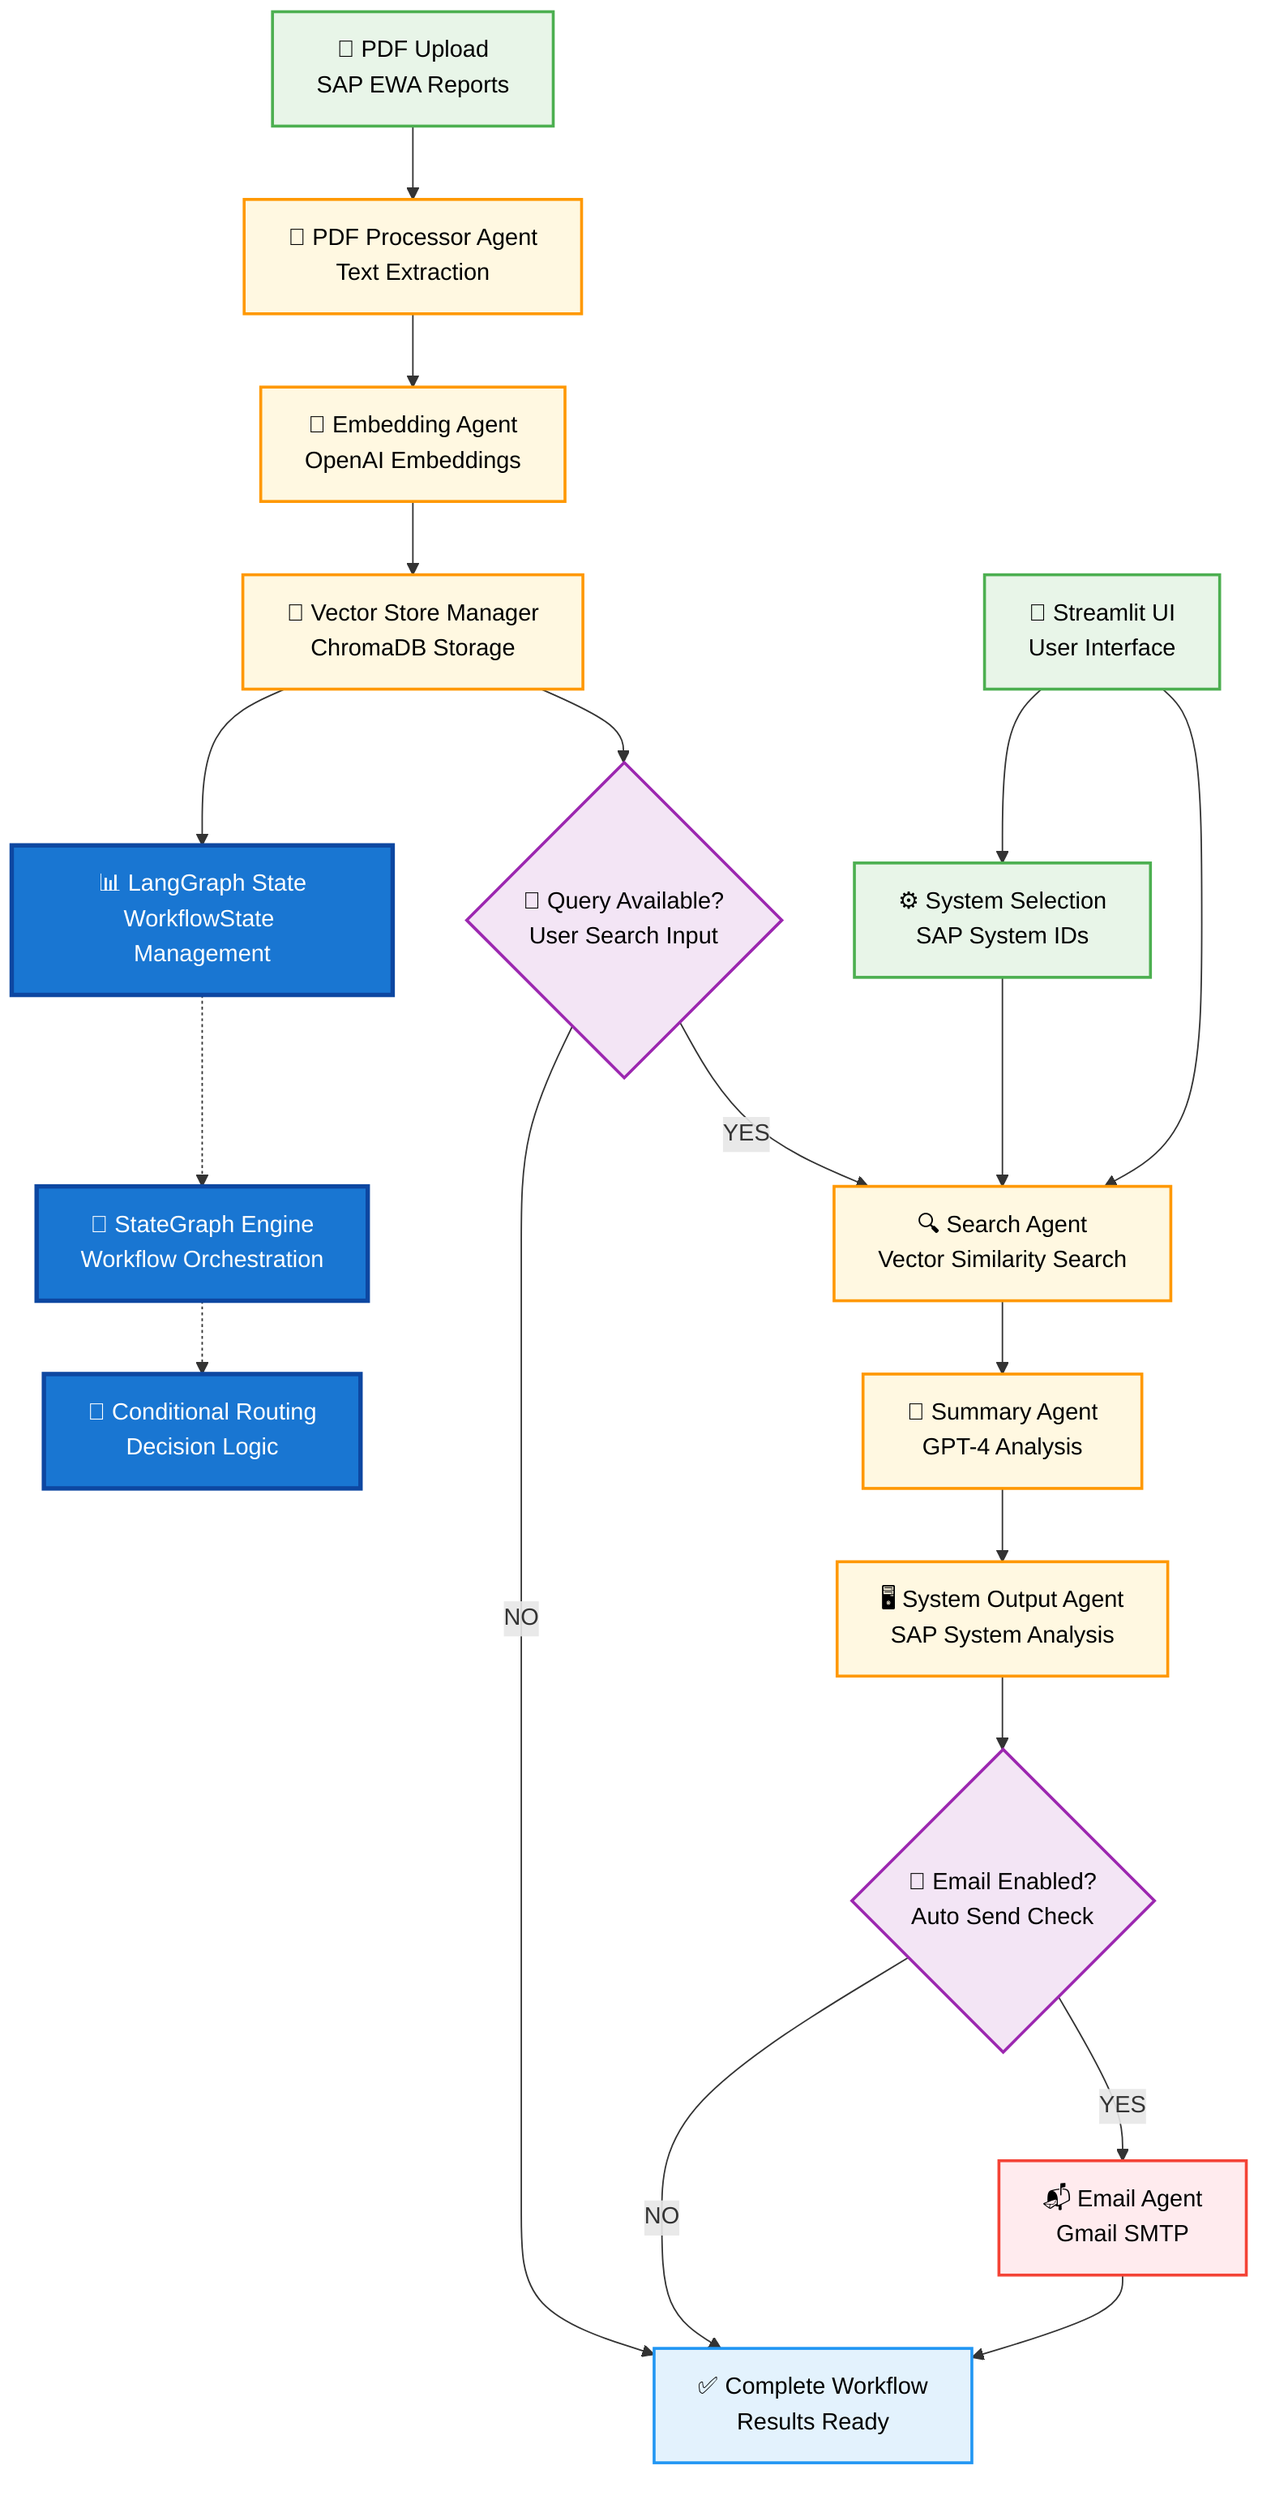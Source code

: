 graph TD
        %% Input Layer
        A[📄 PDF Upload<br/>SAP EWA Reports] --> B[🔧 PDF Processor Agent<br/>Text Extraction]
        
        %% Processing Chain
        B --> C[🧠 Embedding Agent<br/>OpenAI Embeddings]
        C --> D[💾 Vector Store Manager<br/>ChromaDB Storage]
        D --> E{🔄 Query Available?<br/>User Search Input}
        
        %% LangGraph State Management
        D --> F[📊 LangGraph State<br/>WorkflowState Management]
        F -.-> G[🎯 StateGraph Engine<br/>Workflow Orchestration]
        G -.-> H[🔀 Conditional Routing<br/>Decision Logic]
        
        %% Search Flow
        E -->|YES| I[🔍 Search Agent<br/>Vector Similarity Search]
        I --> J[📝 Summary Agent<br/>GPT-4 Analysis]
        J --> K[🖥️ System Output Agent<br/>SAP System Analysis]
        
        %% Email Decision
        K --> L{📧 Email Enabled?<br/>Auto Send Check}
        L -->|YES| M[📬 Email Agent<br/>Gmail SMTP]
        M --> N[✅ Complete Workflow<br/>Results Ready]
        
        %% Alternative Paths
        E -->|NO| N
        L -->|NO| N
        
        %% User Interface
        O[👤 Streamlit UI<br/>User Interface] --> I
        O --> P[⚙️ System Selection<br/>SAP System IDs]
        P --> I
        
        %% Styling
        classDef inputStyle fill:#E8F5E8,stroke:#4CAF50,stroke-width:2px,color:#000
        classDef processStyle fill:#FFF8E1,stroke:#FF9800,stroke-width:2px,color:#000
        classDef decisionStyle fill:#F3E5F5,stroke:#9C27B0,stroke-width:2px,color:#000
        classDef outputStyle fill:#E3F2FD,stroke:#2196F3,stroke-width:2px,color:#000
        classDef emailStyle fill:#FFEBEE,stroke:#F44336,stroke-width:2px,color:#000
        classDef langgraphStyle fill:#1976D2,stroke:#0D47A1,stroke-width:3px,color:#fff
        
        %% Apply Styles
        class A,O,P inputStyle
        class B,C,D,I,J,K processStyle
        class E,L decisionStyle
        class N outputStyle
        class M emailStyle
        class F,G,H langgraphStyle